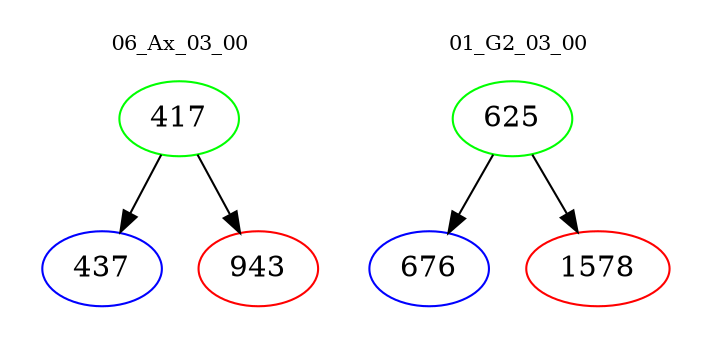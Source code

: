 digraph{
subgraph cluster_0 {
color = white
label = "06_Ax_03_00";
fontsize=10;
T0_417 [label="417", color="green"]
T0_417 -> T0_437 [color="black"]
T0_437 [label="437", color="blue"]
T0_417 -> T0_943 [color="black"]
T0_943 [label="943", color="red"]
}
subgraph cluster_1 {
color = white
label = "01_G2_03_00";
fontsize=10;
T1_625 [label="625", color="green"]
T1_625 -> T1_676 [color="black"]
T1_676 [label="676", color="blue"]
T1_625 -> T1_1578 [color="black"]
T1_1578 [label="1578", color="red"]
}
}
